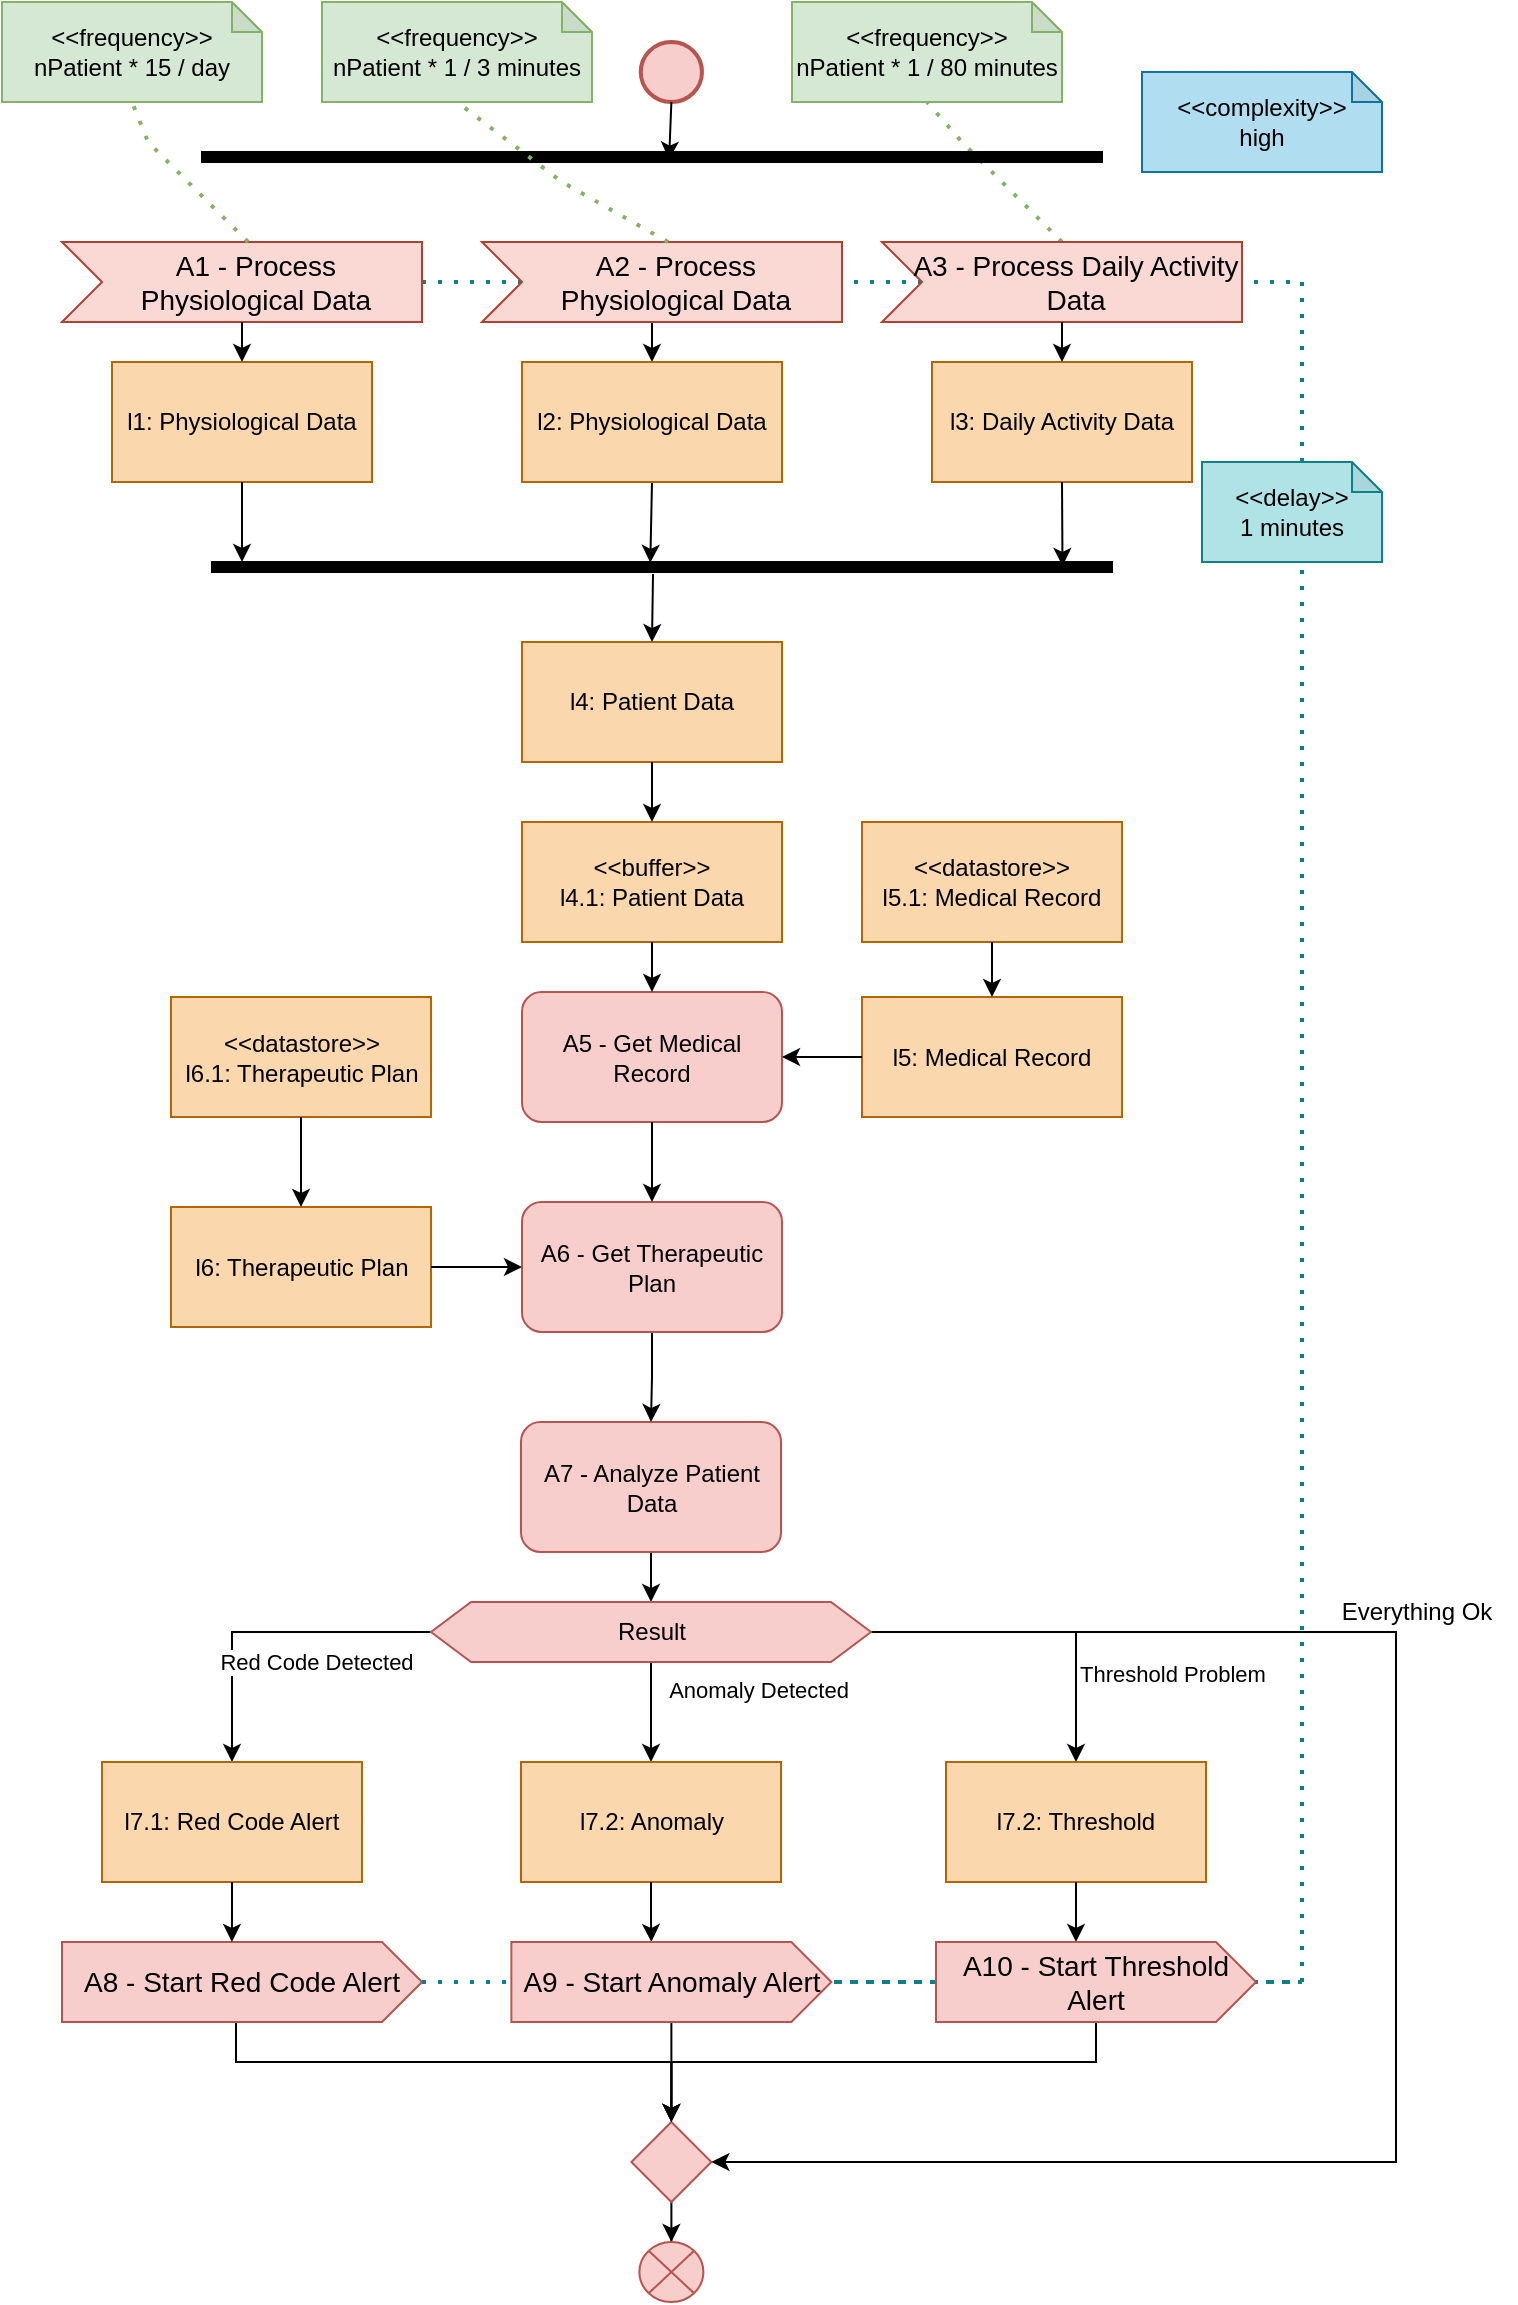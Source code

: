 <mxfile version="28.1.2">
  <diagram id="-WynItcu4cD0x_Qd2Dbn" name="Pagina-1">
    <mxGraphModel dx="1034" dy="578" grid="1" gridSize="10" guides="1" tooltips="1" connect="1" arrows="1" fold="1" page="1" pageScale="1" pageWidth="827" pageHeight="1169" math="0" shadow="0">
      <root>
        <mxCell id="0" />
        <mxCell id="1" parent="0" />
        <mxCell id="RiNmOCMMx7-uTebH04OA-2" value="" style="endArrow=classic;html=1;rounded=0;exitX=0;exitY=0;exitDx=85;exitDy=40;exitPerimeter=0;entryX=0.5;entryY=0;entryDx=0;entryDy=0;" parent="1" source="RiNmOCMMx7-uTebH04OA-16" target="RiNmOCMMx7-uTebH04OA-40" edge="1">
          <mxGeometry width="50" height="50" relative="1" as="geometry">
            <mxPoint x="405" y="315" as="sourcePoint" />
            <mxPoint x="395" y="240" as="targetPoint" />
          </mxGeometry>
        </mxCell>
        <mxCell id="RiNmOCMMx7-uTebH04OA-3" value="" style="endArrow=classic;html=1;rounded=0;exitX=0.5;exitY=1;exitDx=0;exitDy=0;entryX=0.08;entryY=0.513;entryDx=0;entryDy=0;entryPerimeter=0;" parent="1" source="RiNmOCMMx7-uTebH04OA-40" target="RiNmOCMMx7-uTebH04OA-44" edge="1">
          <mxGeometry width="50" height="50" relative="1" as="geometry">
            <mxPoint x="400" y="295" as="sourcePoint" />
            <mxPoint x="390" y="350" as="targetPoint" />
          </mxGeometry>
        </mxCell>
        <mxCell id="RiNmOCMMx7-uTebH04OA-9" value="" style="endArrow=none;dashed=1;html=1;dashPattern=1 3;strokeWidth=2;rounded=0;fillColor=#b0e3e6;strokeColor=#0e8088;" parent="1" target="RiNmOCMMx7-uTebH04OA-36" edge="1">
          <mxGeometry width="50" height="50" relative="1" as="geometry">
            <mxPoint x="720" y="490" as="sourcePoint" />
            <mxPoint x="495" y="190" as="targetPoint" />
            <Array as="points">
              <mxPoint x="720" y="350" />
              <mxPoint x="720" y="200" />
              <mxPoint x="500" y="200" />
            </Array>
          </mxGeometry>
        </mxCell>
        <mxCell id="RiNmOCMMx7-uTebH04OA-10" value="" style="endArrow=none;dashed=1;html=1;dashPattern=1 3;strokeWidth=2;rounded=0;fillColor=#b0e3e6;strokeColor=#0e8088;" parent="1" edge="1">
          <mxGeometry width="50" height="50" relative="1" as="geometry">
            <mxPoint x="720" y="1050" as="sourcePoint" />
            <mxPoint x="720" y="470" as="targetPoint" />
            <Array as="points" />
          </mxGeometry>
        </mxCell>
        <mxCell id="RiNmOCMMx7-uTebH04OA-11" value="&amp;lt;&amp;lt;delay&amp;gt;&amp;gt;&lt;br&gt;1 minutes" style="shape=note;whiteSpace=wrap;html=1;backgroundOutline=1;darkOpacity=0.05;size=15;fillColor=#b0e3e6;strokeColor=#0e8088;" parent="1" vertex="1">
          <mxGeometry x="670" y="290" width="90" height="50" as="geometry" />
        </mxCell>
        <mxCell id="RiNmOCMMx7-uTebH04OA-12" value="&amp;lt;&amp;lt;frequency&amp;gt;&amp;gt;&lt;br&gt;nPatient * 1 / 80 minutes" style="shape=note;whiteSpace=wrap;html=1;backgroundOutline=1;darkOpacity=0.05;size=15;fillColor=#d5e8d4;strokeColor=#82b366;" parent="1" vertex="1">
          <mxGeometry x="465" y="60" width="135" height="50" as="geometry" />
        </mxCell>
        <mxCell id="RiNmOCMMx7-uTebH04OA-13" value="" style="endArrow=none;dashed=1;html=1;dashPattern=1 3;strokeWidth=2;rounded=0;fillColor=#d5e8d4;strokeColor=#82b366;exitX=0;exitY=0;exitDx=90;exitDy=0;exitPerimeter=0;entryX=0.5;entryY=1;entryDx=0;entryDy=0;entryPerimeter=0;" parent="1" source="RiNmOCMMx7-uTebH04OA-39" target="RiNmOCMMx7-uTebH04OA-12" edge="1">
          <mxGeometry width="50" height="50" relative="1" as="geometry">
            <mxPoint x="488" y="140" as="sourcePoint" />
            <mxPoint x="465" y="64" as="targetPoint" />
            <Array as="points">
              <mxPoint x="550" y="130" />
            </Array>
          </mxGeometry>
        </mxCell>
        <mxCell id="RiNmOCMMx7-uTebH04OA-14" value="&amp;lt;&amp;lt;complexity&amp;gt;&amp;gt;&lt;br&gt;high" style="shape=note;whiteSpace=wrap;html=1;backgroundOutline=1;darkOpacity=0.05;size=15;fillColor=#b1ddf0;strokeColor=#10739e;" parent="1" vertex="1">
          <mxGeometry x="640" y="95" width="120" height="50" as="geometry" />
        </mxCell>
        <mxCell id="RiNmOCMMx7-uTebH04OA-16" value="A2 - Process Physiological Data" style="html=1;shape=mxgraph.infographic.ribbonSimple;notch1=20;notch2=0;align=center;verticalAlign=middle;fontSize=14;fontStyle=0;fillColor=#fad9d5;flipH=0;spacingRight=0;spacingLeft=14;whiteSpace=wrap;strokeColor=#ae4132;" parent="1" vertex="1">
          <mxGeometry x="310" y="180" width="180" height="40" as="geometry" />
        </mxCell>
        <mxCell id="RiNmOCMMx7-uTebH04OA-18" style="edgeStyle=orthogonalEdgeStyle;rounded=0;orthogonalLoop=1;jettySize=auto;html=1;exitX=0.5;exitY=1;exitDx=0;exitDy=0;entryX=0.5;entryY=0;entryDx=0;entryDy=0;" parent="1" source="RiNmOCMMx7-uTebH04OA-66" target="RiNmOCMMx7-uTebH04OA-30" edge="1">
          <mxGeometry relative="1" as="geometry">
            <mxPoint x="394.5" y="840" as="sourcePoint" />
          </mxGeometry>
        </mxCell>
        <mxCell id="RiNmOCMMx7-uTebH04OA-20" value="" style="endArrow=classic;html=1;rounded=0;exitX=0.5;exitY=1;exitDx=0;exitDy=0;entryX=0.5;entryY=0;entryDx=0;entryDy=0;" parent="1" source="RiNmOCMMx7-uTebH04OA-30" target="RiNmOCMMx7-uTebH04OA-70" edge="1">
          <mxGeometry width="50" height="50" relative="1" as="geometry">
            <mxPoint x="489.5" y="870" as="sourcePoint" />
            <mxPoint x="394.5" y="950" as="targetPoint" />
          </mxGeometry>
        </mxCell>
        <mxCell id="RiNmOCMMx7-uTebH04OA-21" value="Anomaly Detected" style="edgeLabel;html=1;align=center;verticalAlign=middle;resizable=0;points=[];" parent="RiNmOCMMx7-uTebH04OA-20" vertex="1" connectable="0">
          <mxGeometry x="0.12" y="1" relative="1" as="geometry">
            <mxPoint x="52" y="-14" as="offset" />
          </mxGeometry>
        </mxCell>
        <mxCell id="RiNmOCMMx7-uTebH04OA-94" style="edgeStyle=orthogonalEdgeStyle;rounded=0;orthogonalLoop=1;jettySize=auto;html=1;entryX=0.5;entryY=0;entryDx=0;entryDy=0;" parent="1" source="RiNmOCMMx7-uTebH04OA-28" target="RiNmOCMMx7-uTebH04OA-93" edge="1">
          <mxGeometry relative="1" as="geometry" />
        </mxCell>
        <mxCell id="RiNmOCMMx7-uTebH04OA-28" value="" style="rhombus;whiteSpace=wrap;html=1;fillColor=#f8cecc;strokeColor=#b85450;" parent="1" vertex="1">
          <mxGeometry x="384.69" y="1120" width="40" height="40" as="geometry" />
        </mxCell>
        <mxCell id="RiNmOCMMx7-uTebH04OA-29" style="edgeStyle=orthogonalEdgeStyle;rounded=0;orthogonalLoop=1;jettySize=auto;html=1;exitX=1;exitY=0.5;exitDx=0;exitDy=0;entryX=1;entryY=0.5;entryDx=0;entryDy=0;" parent="1" source="RiNmOCMMx7-uTebH04OA-30" target="RiNmOCMMx7-uTebH04OA-28" edge="1">
          <mxGeometry relative="1" as="geometry">
            <Array as="points">
              <mxPoint x="767" y="875" />
              <mxPoint x="767" y="1140" />
            </Array>
          </mxGeometry>
        </mxCell>
        <mxCell id="RiNmOCMMx7-uTebH04OA-79" style="edgeStyle=orthogonalEdgeStyle;rounded=0;orthogonalLoop=1;jettySize=auto;html=1;exitX=0;exitY=0.5;exitDx=0;exitDy=0;entryX=0.5;entryY=0;entryDx=0;entryDy=0;" parent="1" source="RiNmOCMMx7-uTebH04OA-30" target="RiNmOCMMx7-uTebH04OA-69" edge="1">
          <mxGeometry relative="1" as="geometry">
            <mxPoint x="167" y="875" as="targetPoint" />
          </mxGeometry>
        </mxCell>
        <mxCell id="RiNmOCMMx7-uTebH04OA-80" style="edgeStyle=orthogonalEdgeStyle;rounded=0;orthogonalLoop=1;jettySize=auto;html=1;entryX=0.5;entryY=0;entryDx=0;entryDy=0;" parent="1" source="RiNmOCMMx7-uTebH04OA-30" target="RiNmOCMMx7-uTebH04OA-72" edge="1">
          <mxGeometry relative="1" as="geometry" />
        </mxCell>
        <mxCell id="RiNmOCMMx7-uTebH04OA-30" value="Result" style="shape=hexagon;perimeter=hexagonPerimeter2;whiteSpace=wrap;html=1;fixedSize=1;fillColor=#f8cecc;strokeColor=#b85450;" parent="1" vertex="1">
          <mxGeometry x="284.5" y="860" width="220" height="30" as="geometry" />
        </mxCell>
        <mxCell id="RiNmOCMMx7-uTebH04OA-31" value="Everything Ok" style="text;html=1;align=center;verticalAlign=middle;resizable=0;points=[];autosize=1;strokeColor=none;fillColor=none;" parent="1" vertex="1">
          <mxGeometry x="727" y="850" width="100" height="30" as="geometry" />
        </mxCell>
        <mxCell id="RiNmOCMMx7-uTebH04OA-32" value="" style="strokeWidth=2;html=1;shape=mxgraph.flowchart.start_2;whiteSpace=wrap;fillColor=#f8cecc;strokeColor=#b85450;" parent="1" vertex="1">
          <mxGeometry x="389.38" y="80" width="30.62" height="30" as="geometry" />
        </mxCell>
        <mxCell id="RiNmOCMMx7-uTebH04OA-33" value="" style="endArrow=classic;html=1;rounded=0;exitX=0.5;exitY=1;exitDx=0;exitDy=0;exitPerimeter=0;entryX=0.76;entryY=0.481;entryDx=0;entryDy=0;entryPerimeter=0;" parent="1" source="RiNmOCMMx7-uTebH04OA-32" target="RiNmOCMMx7-uTebH04OA-35" edge="1">
          <mxGeometry width="50" height="50" relative="1" as="geometry">
            <mxPoint x="395" y="130" as="sourcePoint" />
            <mxPoint x="396" y="180" as="targetPoint" />
          </mxGeometry>
        </mxCell>
        <mxCell id="RiNmOCMMx7-uTebH04OA-35" value="" style="html=1;points=[];perimeter=orthogonalPerimeter;fillColor=strokeColor;direction=south;" parent="1" vertex="1">
          <mxGeometry x="170" y="135" width="450" height="5" as="geometry" />
        </mxCell>
        <mxCell id="RiNmOCMMx7-uTebH04OA-36" value="A1 - Process Physiological Data" style="html=1;shape=mxgraph.infographic.ribbonSimple;notch1=20;notch2=0;align=center;verticalAlign=middle;fontSize=14;fontStyle=0;fillColor=#fad9d5;flipH=0;spacingRight=0;spacingLeft=14;whiteSpace=wrap;strokeColor=#ae4132;" parent="1" vertex="1">
          <mxGeometry x="100" y="180" width="180" height="40" as="geometry" />
        </mxCell>
        <mxCell id="RiNmOCMMx7-uTebH04OA-37" value="l1: Physiological Data" style="rounded=0;whiteSpace=wrap;html=1;fillColor=#fad7ac;strokeColor=#b46504;" parent="1" vertex="1">
          <mxGeometry x="125" y="240" width="130" height="60" as="geometry" />
        </mxCell>
        <mxCell id="RiNmOCMMx7-uTebH04OA-39" value="A3 - Process Daily Activity Data" style="html=1;shape=mxgraph.infographic.ribbonSimple;notch1=20;notch2=0;align=center;verticalAlign=middle;fontSize=14;fontStyle=0;fillColor=#fad9d5;flipH=0;spacingRight=0;spacingLeft=14;whiteSpace=wrap;strokeColor=#ae4132;" parent="1" vertex="1">
          <mxGeometry x="510" y="180" width="180" height="40" as="geometry" />
        </mxCell>
        <mxCell id="RiNmOCMMx7-uTebH04OA-40" value="l2: Physiological Data" style="rounded=0;whiteSpace=wrap;html=1;fillColor=#fad7ac;strokeColor=#b46504;" parent="1" vertex="1">
          <mxGeometry x="330" y="240" width="130" height="60" as="geometry" />
        </mxCell>
        <mxCell id="RiNmOCMMx7-uTebH04OA-41" value="l3: Daily Activity Data" style="rounded=0;whiteSpace=wrap;html=1;fillColor=#fad7ac;strokeColor=#b46504;" parent="1" vertex="1">
          <mxGeometry x="535" y="240" width="130" height="60" as="geometry" />
        </mxCell>
        <mxCell id="RiNmOCMMx7-uTebH04OA-42" value="" style="endArrow=classic;html=1;rounded=0;exitX=0.5;exitY=1;exitDx=0;exitDy=0;exitPerimeter=0;entryX=0.5;entryY=0;entryDx=0;entryDy=0;" parent="1" source="RiNmOCMMx7-uTebH04OA-36" target="RiNmOCMMx7-uTebH04OA-37" edge="1">
          <mxGeometry width="50" height="50" relative="1" as="geometry">
            <mxPoint x="200" y="230" as="sourcePoint" />
            <mxPoint x="200" y="250" as="targetPoint" />
          </mxGeometry>
        </mxCell>
        <mxCell id="RiNmOCMMx7-uTebH04OA-43" value="" style="endArrow=classic;html=1;rounded=0;exitX=0;exitY=0;exitDx=90;exitDy=40;exitPerimeter=0;entryX=0.5;entryY=0;entryDx=0;entryDy=0;" parent="1" source="RiNmOCMMx7-uTebH04OA-39" target="RiNmOCMMx7-uTebH04OA-41" edge="1">
          <mxGeometry width="50" height="50" relative="1" as="geometry">
            <mxPoint x="560" y="230" as="sourcePoint" />
            <mxPoint x="560" y="250" as="targetPoint" />
          </mxGeometry>
        </mxCell>
        <mxCell id="RiNmOCMMx7-uTebH04OA-44" value="" style="html=1;points=[];perimeter=orthogonalPerimeter;fillColor=strokeColor;direction=south;" parent="1" vertex="1">
          <mxGeometry x="175" y="340" width="450" height="5" as="geometry" />
        </mxCell>
        <mxCell id="RiNmOCMMx7-uTebH04OA-45" value="" style="endArrow=classic;html=1;rounded=0;exitX=0.5;exitY=1;exitDx=0;exitDy=0;" parent="1" source="RiNmOCMMx7-uTebH04OA-37" edge="1">
          <mxGeometry width="50" height="50" relative="1" as="geometry">
            <mxPoint x="191" y="320" as="sourcePoint" />
            <mxPoint x="190" y="340" as="targetPoint" />
          </mxGeometry>
        </mxCell>
        <mxCell id="RiNmOCMMx7-uTebH04OA-46" value="" style="endArrow=classic;html=1;rounded=0;exitX=0.5;exitY=1;exitDx=0;exitDy=0;entryX=0.4;entryY=0.055;entryDx=0;entryDy=0;entryPerimeter=0;" parent="1" source="RiNmOCMMx7-uTebH04OA-41" target="RiNmOCMMx7-uTebH04OA-44" edge="1">
          <mxGeometry width="50" height="50" relative="1" as="geometry">
            <mxPoint x="591" y="320" as="sourcePoint" />
            <mxPoint x="590" y="360" as="targetPoint" />
          </mxGeometry>
        </mxCell>
        <mxCell id="RiNmOCMMx7-uTebH04OA-47" value="" style="endArrow=none;dashed=1;html=1;dashPattern=1 3;strokeWidth=2;rounded=0;entryX=0.5;entryY=1;entryDx=0;entryDy=0;entryPerimeter=0;fillColor=#d5e8d4;strokeColor=#82b366;exitX=0;exitY=0;exitDx=90;exitDy=0;exitPerimeter=0;" parent="1" target="RiNmOCMMx7-uTebH04OA-50" edge="1">
          <mxGeometry width="50" height="50" relative="1" as="geometry">
            <mxPoint x="193" y="180" as="sourcePoint" />
            <mxPoint x="80" y="64" as="targetPoint" />
            <Array as="points">
              <mxPoint x="143" y="130" />
            </Array>
          </mxGeometry>
        </mxCell>
        <mxCell id="RiNmOCMMx7-uTebH04OA-48" value="" style="endArrow=none;dashed=1;html=1;dashPattern=1 3;strokeWidth=2;rounded=0;entryX=0.5;entryY=1;entryDx=0;entryDy=0;entryPerimeter=0;fillColor=#d5e8d4;strokeColor=#82b366;exitX=0;exitY=0;exitDx=90;exitDy=0;exitPerimeter=0;" parent="1" target="RiNmOCMMx7-uTebH04OA-49" edge="1">
          <mxGeometry width="50" height="50" relative="1" as="geometry">
            <mxPoint x="403" y="180" as="sourcePoint" />
            <mxPoint x="290" y="64" as="targetPoint" />
            <Array as="points">
              <mxPoint x="350" y="150" />
            </Array>
          </mxGeometry>
        </mxCell>
        <mxCell id="RiNmOCMMx7-uTebH04OA-49" value="&amp;lt;&amp;lt;frequency&amp;gt;&amp;gt;&lt;br&gt;nPatient * 1 / 3 minutes" style="shape=note;whiteSpace=wrap;html=1;backgroundOutline=1;darkOpacity=0.05;size=15;fillColor=#d5e8d4;strokeColor=#82b366;" parent="1" vertex="1">
          <mxGeometry x="230" y="60" width="135" height="50" as="geometry" />
        </mxCell>
        <mxCell id="RiNmOCMMx7-uTebH04OA-50" value="&amp;lt;&amp;lt;frequency&amp;gt;&amp;gt;&lt;br&gt;nPatient * 15 / day" style="shape=note;whiteSpace=wrap;html=1;backgroundOutline=1;darkOpacity=0.05;size=15;fillColor=#d5e8d4;strokeColor=#82b366;" parent="1" vertex="1">
          <mxGeometry x="70" y="60" width="130" height="50" as="geometry" />
        </mxCell>
        <mxCell id="RiNmOCMMx7-uTebH04OA-53" value="l4: Patient Data" style="rounded=0;whiteSpace=wrap;html=1;fillColor=#fad7ac;strokeColor=#b46504;" parent="1" vertex="1">
          <mxGeometry x="330" y="380" width="130" height="60" as="geometry" />
        </mxCell>
        <mxCell id="RiNmOCMMx7-uTebH04OA-54" value="&amp;lt;&amp;lt;buffer&amp;gt;&amp;gt;&lt;br&gt;l4.1: Patient Data" style="rounded=0;whiteSpace=wrap;html=1;fillColor=#fad7ac;strokeColor=#b46504;" parent="1" vertex="1">
          <mxGeometry x="330" y="470" width="130" height="60" as="geometry" />
        </mxCell>
        <mxCell id="RiNmOCMMx7-uTebH04OA-55" value="" style="endArrow=classic;html=1;rounded=0;exitX=1.2;exitY=0.51;exitDx=0;exitDy=0;entryX=0.5;entryY=0;entryDx=0;entryDy=0;exitPerimeter=0;" parent="1" source="RiNmOCMMx7-uTebH04OA-44" target="RiNmOCMMx7-uTebH04OA-53" edge="1">
          <mxGeometry width="50" height="50" relative="1" as="geometry">
            <mxPoint x="381" y="360" as="sourcePoint" />
            <mxPoint x="380" y="400" as="targetPoint" />
          </mxGeometry>
        </mxCell>
        <mxCell id="RiNmOCMMx7-uTebH04OA-56" value="" style="endArrow=classic;html=1;rounded=0;exitX=0.5;exitY=1;exitDx=0;exitDy=0;entryX=0.5;entryY=0;entryDx=0;entryDy=0;" parent="1" source="RiNmOCMMx7-uTebH04OA-53" target="RiNmOCMMx7-uTebH04OA-54" edge="1">
          <mxGeometry width="50" height="50" relative="1" as="geometry">
            <mxPoint x="371" y="450" as="sourcePoint" />
            <mxPoint x="370" y="490" as="targetPoint" />
          </mxGeometry>
        </mxCell>
        <mxCell id="RiNmOCMMx7-uTebH04OA-58" value="A5 - Get Medical Record" style="rounded=1;whiteSpace=wrap;html=1;fillColor=#f8cecc;strokeColor=#b85450;" parent="1" vertex="1">
          <mxGeometry x="330" y="555" width="130" height="65" as="geometry" />
        </mxCell>
        <mxCell id="RiNmOCMMx7-uTebH04OA-59" value="l5: Medical Record" style="rounded=0;whiteSpace=wrap;html=1;fillColor=#fad7ac;strokeColor=#b46504;" parent="1" vertex="1">
          <mxGeometry x="500" y="557.5" width="130" height="60" as="geometry" />
        </mxCell>
        <mxCell id="RiNmOCMMx7-uTebH04OA-60" value="&amp;lt;&amp;lt;datastore&amp;gt;&amp;gt;&lt;br&gt;l5.1: Medical Record" style="rounded=0;whiteSpace=wrap;html=1;fillColor=#fad7ac;strokeColor=#b46504;" parent="1" vertex="1">
          <mxGeometry x="500" y="470" width="130" height="60" as="geometry" />
        </mxCell>
        <mxCell id="RiNmOCMMx7-uTebH04OA-61" value="" style="endArrow=classic;html=1;rounded=0;exitX=0.5;exitY=1;exitDx=0;exitDy=0;entryX=0.5;entryY=0;entryDx=0;entryDy=0;" parent="1" source="RiNmOCMMx7-uTebH04OA-60" target="RiNmOCMMx7-uTebH04OA-59" edge="1">
          <mxGeometry width="50" height="50" relative="1" as="geometry">
            <mxPoint x="581" y="480" as="sourcePoint" />
            <mxPoint x="583" y="590" as="targetPoint" />
          </mxGeometry>
        </mxCell>
        <mxCell id="RiNmOCMMx7-uTebH04OA-63" value="" style="endArrow=classic;html=1;rounded=0;exitX=0;exitY=0.5;exitDx=0;exitDy=0;entryX=1;entryY=0.5;entryDx=0;entryDy=0;" parent="1" source="RiNmOCMMx7-uTebH04OA-59" target="RiNmOCMMx7-uTebH04OA-58" edge="1">
          <mxGeometry width="50" height="50" relative="1" as="geometry">
            <mxPoint x="520" y="530" as="sourcePoint" />
            <mxPoint x="520" y="595" as="targetPoint" />
          </mxGeometry>
        </mxCell>
        <mxCell id="RiNmOCMMx7-uTebH04OA-64" value="" style="endArrow=classic;html=1;rounded=0;exitX=0.5;exitY=1;exitDx=0;exitDy=0;entryX=0.5;entryY=0;entryDx=0;entryDy=0;" parent="1" source="RiNmOCMMx7-uTebH04OA-54" target="RiNmOCMMx7-uTebH04OA-58" edge="1">
          <mxGeometry width="50" height="50" relative="1" as="geometry">
            <mxPoint x="460" y="530" as="sourcePoint" />
            <mxPoint x="460" y="595" as="targetPoint" />
          </mxGeometry>
        </mxCell>
        <mxCell id="RiNmOCMMx7-uTebH04OA-66" value="A7 - Analyze Patient Data" style="rounded=1;whiteSpace=wrap;html=1;fillColor=#f8cecc;strokeColor=#b85450;" parent="1" vertex="1">
          <mxGeometry x="329.5" y="770" width="130" height="65" as="geometry" />
        </mxCell>
        <mxCell id="RiNmOCMMx7-uTebH04OA-69" value="l7.1: Red Code Alert" style="rounded=0;whiteSpace=wrap;html=1;fillColor=#fad7ac;strokeColor=#b46504;" parent="1" vertex="1">
          <mxGeometry x="120" y="940" width="130" height="60" as="geometry" />
        </mxCell>
        <mxCell id="RiNmOCMMx7-uTebH04OA-70" value="l7.2: Anomaly" style="rounded=0;whiteSpace=wrap;html=1;fillColor=#fad7ac;strokeColor=#b46504;" parent="1" vertex="1">
          <mxGeometry x="329.5" y="940" width="130" height="60" as="geometry" />
        </mxCell>
        <mxCell id="RiNmOCMMx7-uTebH04OA-72" value="l7.2: Threshold" style="rounded=0;whiteSpace=wrap;html=1;fillColor=#fad7ac;strokeColor=#b46504;" parent="1" vertex="1">
          <mxGeometry x="542" y="940" width="130" height="60" as="geometry" />
        </mxCell>
        <mxCell id="RiNmOCMMx7-uTebH04OA-81" value="Threshold Problem" style="edgeLabel;html=1;align=center;verticalAlign=middle;resizable=0;points=[];" parent="1" vertex="1" connectable="0">
          <mxGeometry x="657" y="890" as="geometry">
            <mxPoint x="-2" y="6" as="offset" />
          </mxGeometry>
        </mxCell>
        <mxCell id="RiNmOCMMx7-uTebH04OA-82" value="Red Code Detected" style="edgeLabel;html=1;align=center;verticalAlign=middle;resizable=0;points=[];" parent="1" vertex="1" connectable="0">
          <mxGeometry x="227" y="890" as="geometry" />
        </mxCell>
        <mxCell id="RiNmOCMMx7-uTebH04OA-88" style="edgeStyle=orthogonalEdgeStyle;rounded=0;orthogonalLoop=1;jettySize=auto;html=1;entryX=0.5;entryY=0;entryDx=0;entryDy=0;" parent="1" source="RiNmOCMMx7-uTebH04OA-83" target="RiNmOCMMx7-uTebH04OA-28" edge="1">
          <mxGeometry relative="1" as="geometry">
            <Array as="points">
              <mxPoint x="187" y="1090" />
              <mxPoint x="405" y="1090" />
            </Array>
          </mxGeometry>
        </mxCell>
        <mxCell id="RiNmOCMMx7-uTebH04OA-83" value="A8 - Start&amp;nbsp;Red Code Alert" style="html=1;shape=mxgraph.infographic.ribbonSimple;notch1=0;notch2=20;align=center;verticalAlign=middle;fontSize=14;fontStyle=0;fillColor=#f8cecc;whiteSpace=wrap;strokeColor=#b85450;" parent="1" vertex="1">
          <mxGeometry x="100" y="1030" width="180" height="40" as="geometry" />
        </mxCell>
        <mxCell id="RiNmOCMMx7-uTebH04OA-86" style="edgeStyle=orthogonalEdgeStyle;rounded=0;orthogonalLoop=1;jettySize=auto;html=1;entryX=0.5;entryY=0;entryDx=0;entryDy=0;" parent="1" source="RiNmOCMMx7-uTebH04OA-84" target="RiNmOCMMx7-uTebH04OA-28" edge="1">
          <mxGeometry relative="1" as="geometry" />
        </mxCell>
        <mxCell id="RiNmOCMMx7-uTebH04OA-87" style="edgeStyle=orthogonalEdgeStyle;rounded=0;orthogonalLoop=1;jettySize=auto;html=1;entryX=0.5;entryY=0;entryDx=0;entryDy=0;" parent="1" source="RiNmOCMMx7-uTebH04OA-85" target="RiNmOCMMx7-uTebH04OA-28" edge="1">
          <mxGeometry relative="1" as="geometry">
            <Array as="points">
              <mxPoint x="617" y="1090" />
              <mxPoint x="405" y="1090" />
            </Array>
          </mxGeometry>
        </mxCell>
        <mxCell id="RiNmOCMMx7-uTebH04OA-89" style="edgeStyle=orthogonalEdgeStyle;rounded=0;orthogonalLoop=1;jettySize=auto;html=1;entryX=0.472;entryY=0;entryDx=0;entryDy=0;entryPerimeter=0;" parent="1" source="RiNmOCMMx7-uTebH04OA-69" target="RiNmOCMMx7-uTebH04OA-83" edge="1">
          <mxGeometry relative="1" as="geometry" />
        </mxCell>
        <mxCell id="RiNmOCMMx7-uTebH04OA-91" style="edgeStyle=orthogonalEdgeStyle;rounded=0;orthogonalLoop=1;jettySize=auto;html=1;entryX=0;entryY=0;entryDx=70;entryDy=0;entryPerimeter=0;" parent="1" source="RiNmOCMMx7-uTebH04OA-70" target="RiNmOCMMx7-uTebH04OA-84" edge="1">
          <mxGeometry relative="1" as="geometry" />
        </mxCell>
        <mxCell id="RiNmOCMMx7-uTebH04OA-92" style="edgeStyle=orthogonalEdgeStyle;rounded=0;orthogonalLoop=1;jettySize=auto;html=1;entryX=0;entryY=0;entryDx=70;entryDy=0;entryPerimeter=0;" parent="1" source="RiNmOCMMx7-uTebH04OA-72" target="RiNmOCMMx7-uTebH04OA-85" edge="1">
          <mxGeometry relative="1" as="geometry" />
        </mxCell>
        <mxCell id="RiNmOCMMx7-uTebH04OA-93" value="" style="shape=sumEllipse;perimeter=ellipsePerimeter;whiteSpace=wrap;html=1;backgroundOutline=1;fillColor=#f8cecc;strokeColor=#b85450;" parent="1" vertex="1">
          <mxGeometry x="388.69" y="1180" width="32" height="30" as="geometry" />
        </mxCell>
        <mxCell id="E3dJ-l5eyeiqGMlD7IP--9" style="edgeStyle=orthogonalEdgeStyle;rounded=0;orthogonalLoop=1;jettySize=auto;html=1;entryX=0.5;entryY=0;entryDx=0;entryDy=0;" parent="1" source="E3dJ-l5eyeiqGMlD7IP--3" target="RiNmOCMMx7-uTebH04OA-66" edge="1">
          <mxGeometry relative="1" as="geometry" />
        </mxCell>
        <mxCell id="E3dJ-l5eyeiqGMlD7IP--3" value="A6 - Get Therapeutic Plan" style="rounded=1;whiteSpace=wrap;html=1;fillColor=#f8cecc;strokeColor=#b85450;" parent="1" vertex="1">
          <mxGeometry x="330" y="660" width="130" height="65" as="geometry" />
        </mxCell>
        <mxCell id="E3dJ-l5eyeiqGMlD7IP--4" value="l6: Therapeutic Plan" style="rounded=0;whiteSpace=wrap;html=1;fillColor=#fad7ac;strokeColor=#b46504;" parent="1" vertex="1">
          <mxGeometry x="154.5" y="662.5" width="130" height="60" as="geometry" />
        </mxCell>
        <mxCell id="E3dJ-l5eyeiqGMlD7IP--5" value="&amp;lt;&amp;lt;datastore&amp;gt;&amp;gt;&lt;br&gt;l6.1: Therapeutic Plan" style="rounded=0;whiteSpace=wrap;html=1;fillColor=#fad7ac;strokeColor=#b46504;" parent="1" vertex="1">
          <mxGeometry x="154.5" y="557.5" width="130" height="60" as="geometry" />
        </mxCell>
        <mxCell id="E3dJ-l5eyeiqGMlD7IP--6" value="" style="endArrow=classic;html=1;rounded=0;exitX=0.5;exitY=1;exitDx=0;exitDy=0;entryX=0.5;entryY=0;entryDx=0;entryDy=0;" parent="1" source="E3dJ-l5eyeiqGMlD7IP--5" target="E3dJ-l5eyeiqGMlD7IP--4" edge="1">
          <mxGeometry width="50" height="50" relative="1" as="geometry">
            <mxPoint x="211" y="540" as="sourcePoint" />
            <mxPoint x="213" y="650" as="targetPoint" />
          </mxGeometry>
        </mxCell>
        <mxCell id="E3dJ-l5eyeiqGMlD7IP--7" value="" style="endArrow=classic;html=1;rounded=0;exitX=1;exitY=0.5;exitDx=0;exitDy=0;entryX=0;entryY=0.5;entryDx=0;entryDy=0;" parent="1" source="E3dJ-l5eyeiqGMlD7IP--4" target="E3dJ-l5eyeiqGMlD7IP--3" edge="1">
          <mxGeometry width="50" height="50" relative="1" as="geometry">
            <mxPoint x="150" y="590" as="sourcePoint" />
            <mxPoint x="150" y="655" as="targetPoint" />
          </mxGeometry>
        </mxCell>
        <mxCell id="E3dJ-l5eyeiqGMlD7IP--8" value="" style="endArrow=classic;html=1;rounded=0;exitX=0.5;exitY=1;exitDx=0;exitDy=0;entryX=0.5;entryY=0;entryDx=0;entryDy=0;" parent="1" source="RiNmOCMMx7-uTebH04OA-58" target="E3dJ-l5eyeiqGMlD7IP--3" edge="1">
          <mxGeometry width="50" height="50" relative="1" as="geometry">
            <mxPoint x="165" y="585" as="sourcePoint" />
            <mxPoint x="90" y="655" as="targetPoint" />
          </mxGeometry>
        </mxCell>
        <mxCell id="E3dJ-l5eyeiqGMlD7IP--10" value="" style="endArrow=none;dashed=1;html=1;dashPattern=1 3;strokeWidth=2;rounded=0;fillColor=#b0e3e6;strokeColor=#0e8088;exitX=1;exitY=0.5;exitDx=0;exitDy=0;exitPerimeter=0;" parent="1" source="RiNmOCMMx7-uTebH04OA-83" target="RiNmOCMMx7-uTebH04OA-84" edge="1">
          <mxGeometry width="50" height="50" relative="1" as="geometry">
            <mxPoint x="267" y="1050" as="sourcePoint" />
            <mxPoint x="720" y="470" as="targetPoint" />
            <Array as="points">
              <mxPoint x="720" y="1050" />
            </Array>
          </mxGeometry>
        </mxCell>
        <mxCell id="RiNmOCMMx7-uTebH04OA-84" value="A9 - Start Anomaly Alert" style="html=1;shape=mxgraph.infographic.ribbonSimple;notch1=0;notch2=20;align=center;verticalAlign=middle;fontSize=14;fontStyle=0;fillColor=#f8cecc;whiteSpace=wrap;strokeColor=#b85450;" parent="1" vertex="1">
          <mxGeometry x="324.69" y="1030" width="160" height="40" as="geometry" />
        </mxCell>
        <mxCell id="RiNmOCMMx7-uTebH04OA-85" value="A10 - Start&amp;nbsp;Threshold Alert" style="html=1;shape=mxgraph.infographic.ribbonSimple;notch1=0;notch2=20;align=center;verticalAlign=middle;fontSize=14;fontStyle=0;fillColor=#f8cecc;whiteSpace=wrap;strokeColor=#b85450;" parent="1" vertex="1">
          <mxGeometry x="537" y="1030" width="160" height="40" as="geometry" />
        </mxCell>
      </root>
    </mxGraphModel>
  </diagram>
</mxfile>
